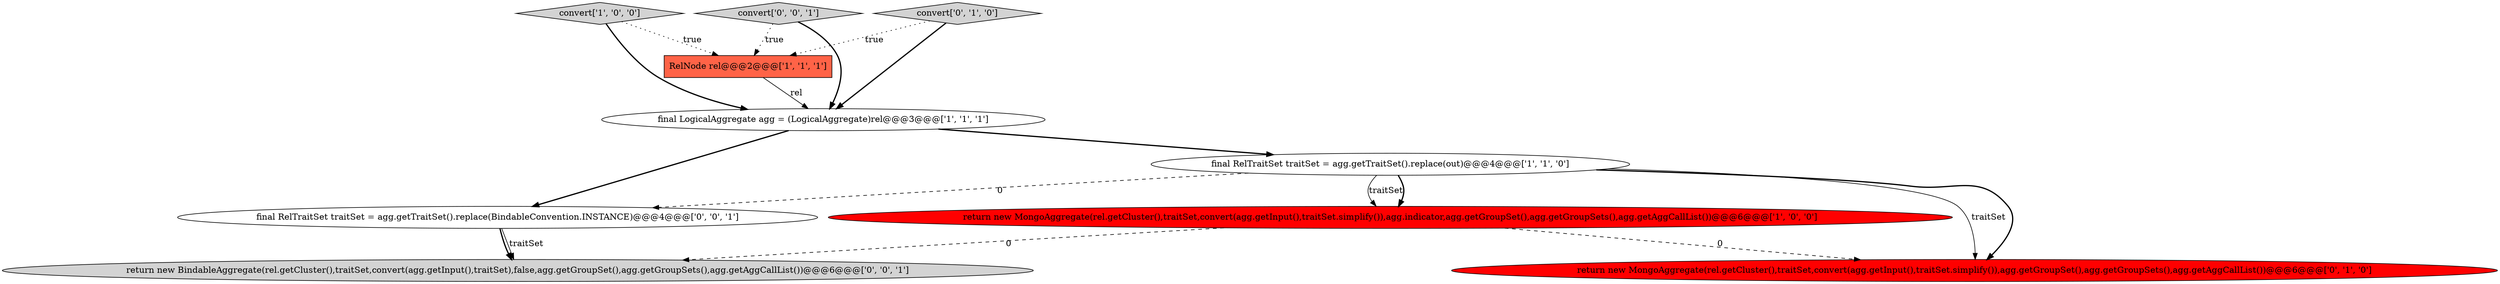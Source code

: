 digraph {
2 [style = filled, label = "convert['1', '0', '0']", fillcolor = lightgray, shape = diamond image = "AAA0AAABBB1BBB"];
1 [style = filled, label = "final LogicalAggregate agg = (LogicalAggregate)rel@@@3@@@['1', '1', '1']", fillcolor = white, shape = ellipse image = "AAA0AAABBB1BBB"];
8 [style = filled, label = "final RelTraitSet traitSet = agg.getTraitSet().replace(BindableConvention.INSTANCE)@@@4@@@['0', '0', '1']", fillcolor = white, shape = ellipse image = "AAA0AAABBB3BBB"];
9 [style = filled, label = "return new BindableAggregate(rel.getCluster(),traitSet,convert(agg.getInput(),traitSet),false,agg.getGroupSet(),agg.getGroupSets(),agg.getAggCallList())@@@6@@@['0', '0', '1']", fillcolor = lightgray, shape = ellipse image = "AAA0AAABBB3BBB"];
4 [style = filled, label = "return new MongoAggregate(rel.getCluster(),traitSet,convert(agg.getInput(),traitSet.simplify()),agg.indicator,agg.getGroupSet(),agg.getGroupSets(),agg.getAggCallList())@@@6@@@['1', '0', '0']", fillcolor = red, shape = ellipse image = "AAA1AAABBB1BBB"];
6 [style = filled, label = "convert['0', '1', '0']", fillcolor = lightgray, shape = diamond image = "AAA0AAABBB2BBB"];
7 [style = filled, label = "convert['0', '0', '1']", fillcolor = lightgray, shape = diamond image = "AAA0AAABBB3BBB"];
0 [style = filled, label = "final RelTraitSet traitSet = agg.getTraitSet().replace(out)@@@4@@@['1', '1', '0']", fillcolor = white, shape = ellipse image = "AAA0AAABBB1BBB"];
3 [style = filled, label = "RelNode rel@@@2@@@['1', '1', '1']", fillcolor = tomato, shape = box image = "AAA0AAABBB1BBB"];
5 [style = filled, label = "return new MongoAggregate(rel.getCluster(),traitSet,convert(agg.getInput(),traitSet.simplify()),agg.getGroupSet(),agg.getGroupSets(),agg.getAggCallList())@@@6@@@['0', '1', '0']", fillcolor = red, shape = ellipse image = "AAA1AAABBB2BBB"];
2->3 [style = dotted, label="true"];
0->5 [style = solid, label="traitSet"];
4->5 [style = dashed, label="0"];
6->1 [style = bold, label=""];
0->8 [style = dashed, label="0"];
0->4 [style = solid, label="traitSet"];
4->9 [style = dashed, label="0"];
7->1 [style = bold, label=""];
1->0 [style = bold, label=""];
1->8 [style = bold, label=""];
6->3 [style = dotted, label="true"];
3->1 [style = solid, label="rel"];
0->4 [style = bold, label=""];
7->3 [style = dotted, label="true"];
2->1 [style = bold, label=""];
8->9 [style = solid, label="traitSet"];
0->5 [style = bold, label=""];
8->9 [style = bold, label=""];
}

